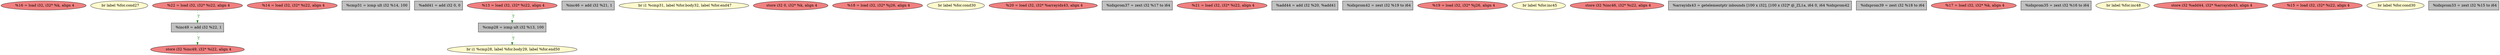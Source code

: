
digraph G {


node697 [fillcolor=lightcoral,label="  %16 = load i32, i32* %k, align 4",shape=ellipse,style=filled ]
node696 [fillcolor=lemonchiffon,label="  br label %for.cond27",shape=ellipse,style=filled ]
node694 [fillcolor=grey,label="  %inc49 = add i32 %22, 1",shape=rectangle,style=filled ]
node691 [fillcolor=lightcoral,label="  %22 = load i32, i32* %i22, align 4",shape=ellipse,style=filled ]
node690 [fillcolor=lightcoral,label="  %14 = load i32, i32* %i22, align 4",shape=ellipse,style=filled ]
node685 [fillcolor=grey,label="  %cmp31 = icmp ult i32 %14, 100",shape=rectangle,style=filled ]
node689 [fillcolor=grey,label="  %add41 = add i32 0, 0",shape=rectangle,style=filled ]
node684 [fillcolor=grey,label="  %cmp28 = icmp ult i32 %13, 100",shape=rectangle,style=filled ]
node692 [fillcolor=grey,label="  %inc46 = add i32 %21, 1",shape=rectangle,style=filled ]
node683 [fillcolor=lemonchiffon,label="  br i1 %cmp28, label %for.body29, label %for.end50",shape=ellipse,style=filled ]
node682 [fillcolor=lemonchiffon,label="  br i1 %cmp31, label %for.body32, label %for.end47",shape=ellipse,style=filled ]
node681 [fillcolor=lightcoral,label="  store i32 0, i32* %k, align 4",shape=ellipse,style=filled ]
node667 [fillcolor=lightcoral,label="  %18 = load i32, i32* %j26, align 4",shape=ellipse,style=filled ]
node695 [fillcolor=lemonchiffon,label="  br label %for.cond30",shape=ellipse,style=filled ]
node687 [fillcolor=lightcoral,label="  %20 = load i32, i32* %arrayidx43, align 4",shape=ellipse,style=filled ]
node668 [fillcolor=grey,label="  %idxprom37 = zext i32 %17 to i64",shape=rectangle,style=filled ]
node677 [fillcolor=lightcoral,label="  store i32 %inc49, i32* %i22, align 4",shape=ellipse,style=filled ]
node670 [fillcolor=lightcoral,label="  %21 = load i32, i32* %i22, align 4",shape=ellipse,style=filled ]
node693 [fillcolor=grey,label="  %add44 = add i32 %20, %add41",shape=rectangle,style=filled ]
node665 [fillcolor=grey,label="  %idxprom42 = zext i32 %19 to i64",shape=rectangle,style=filled ]
node666 [fillcolor=lightcoral,label="  %19 = load i32, i32* %j26, align 4",shape=ellipse,style=filled ]
node686 [fillcolor=lemonchiffon,label="  br label %for.inc45",shape=ellipse,style=filled ]
node674 [fillcolor=lightcoral,label="  store i32 %inc46, i32* %i22, align 4",shape=ellipse,style=filled ]
node671 [fillcolor=grey,label="  %arrayidx43 = getelementptr inbounds [100 x i32], [100 x i32]* @_ZL1a, i64 0, i64 %idxprom42",shape=rectangle,style=filled ]
node676 [fillcolor=grey,label="  %idxprom39 = zext i32 %18 to i64",shape=rectangle,style=filled ]
node669 [fillcolor=lightcoral,label="  %17 = load i32, i32* %k, align 4",shape=ellipse,style=filled ]
node672 [fillcolor=grey,label="  %idxprom35 = zext i32 %16 to i64",shape=rectangle,style=filled ]
node688 [fillcolor=lemonchiffon,label="  br label %for.inc48",shape=ellipse,style=filled ]
node675 [fillcolor=lightcoral,label="  store i32 %add44, i32* %arrayidx43, align 4",shape=ellipse,style=filled ]
node673 [fillcolor=lightcoral,label="  %13 = load i32, i32* %i22, align 4",shape=ellipse,style=filled ]
node678 [fillcolor=lightcoral,label="  %15 = load i32, i32* %i22, align 4",shape=ellipse,style=filled ]
node679 [fillcolor=lemonchiffon,label="  br label %for.cond30",shape=ellipse,style=filled ]
node680 [fillcolor=grey,label="  %idxprom33 = zext i32 %15 to i64",shape=rectangle,style=filled ]

node684->node683 [style=dotted,color=forestgreen,label="T",fontcolor=forestgreen ]
node673->node684 [style=dotted,color=forestgreen,label="T",fontcolor=forestgreen ]
node694->node677 [style=dotted,color=forestgreen,label="T",fontcolor=forestgreen ]
node691->node694 [style=dotted,color=forestgreen,label="T",fontcolor=forestgreen ]


}
